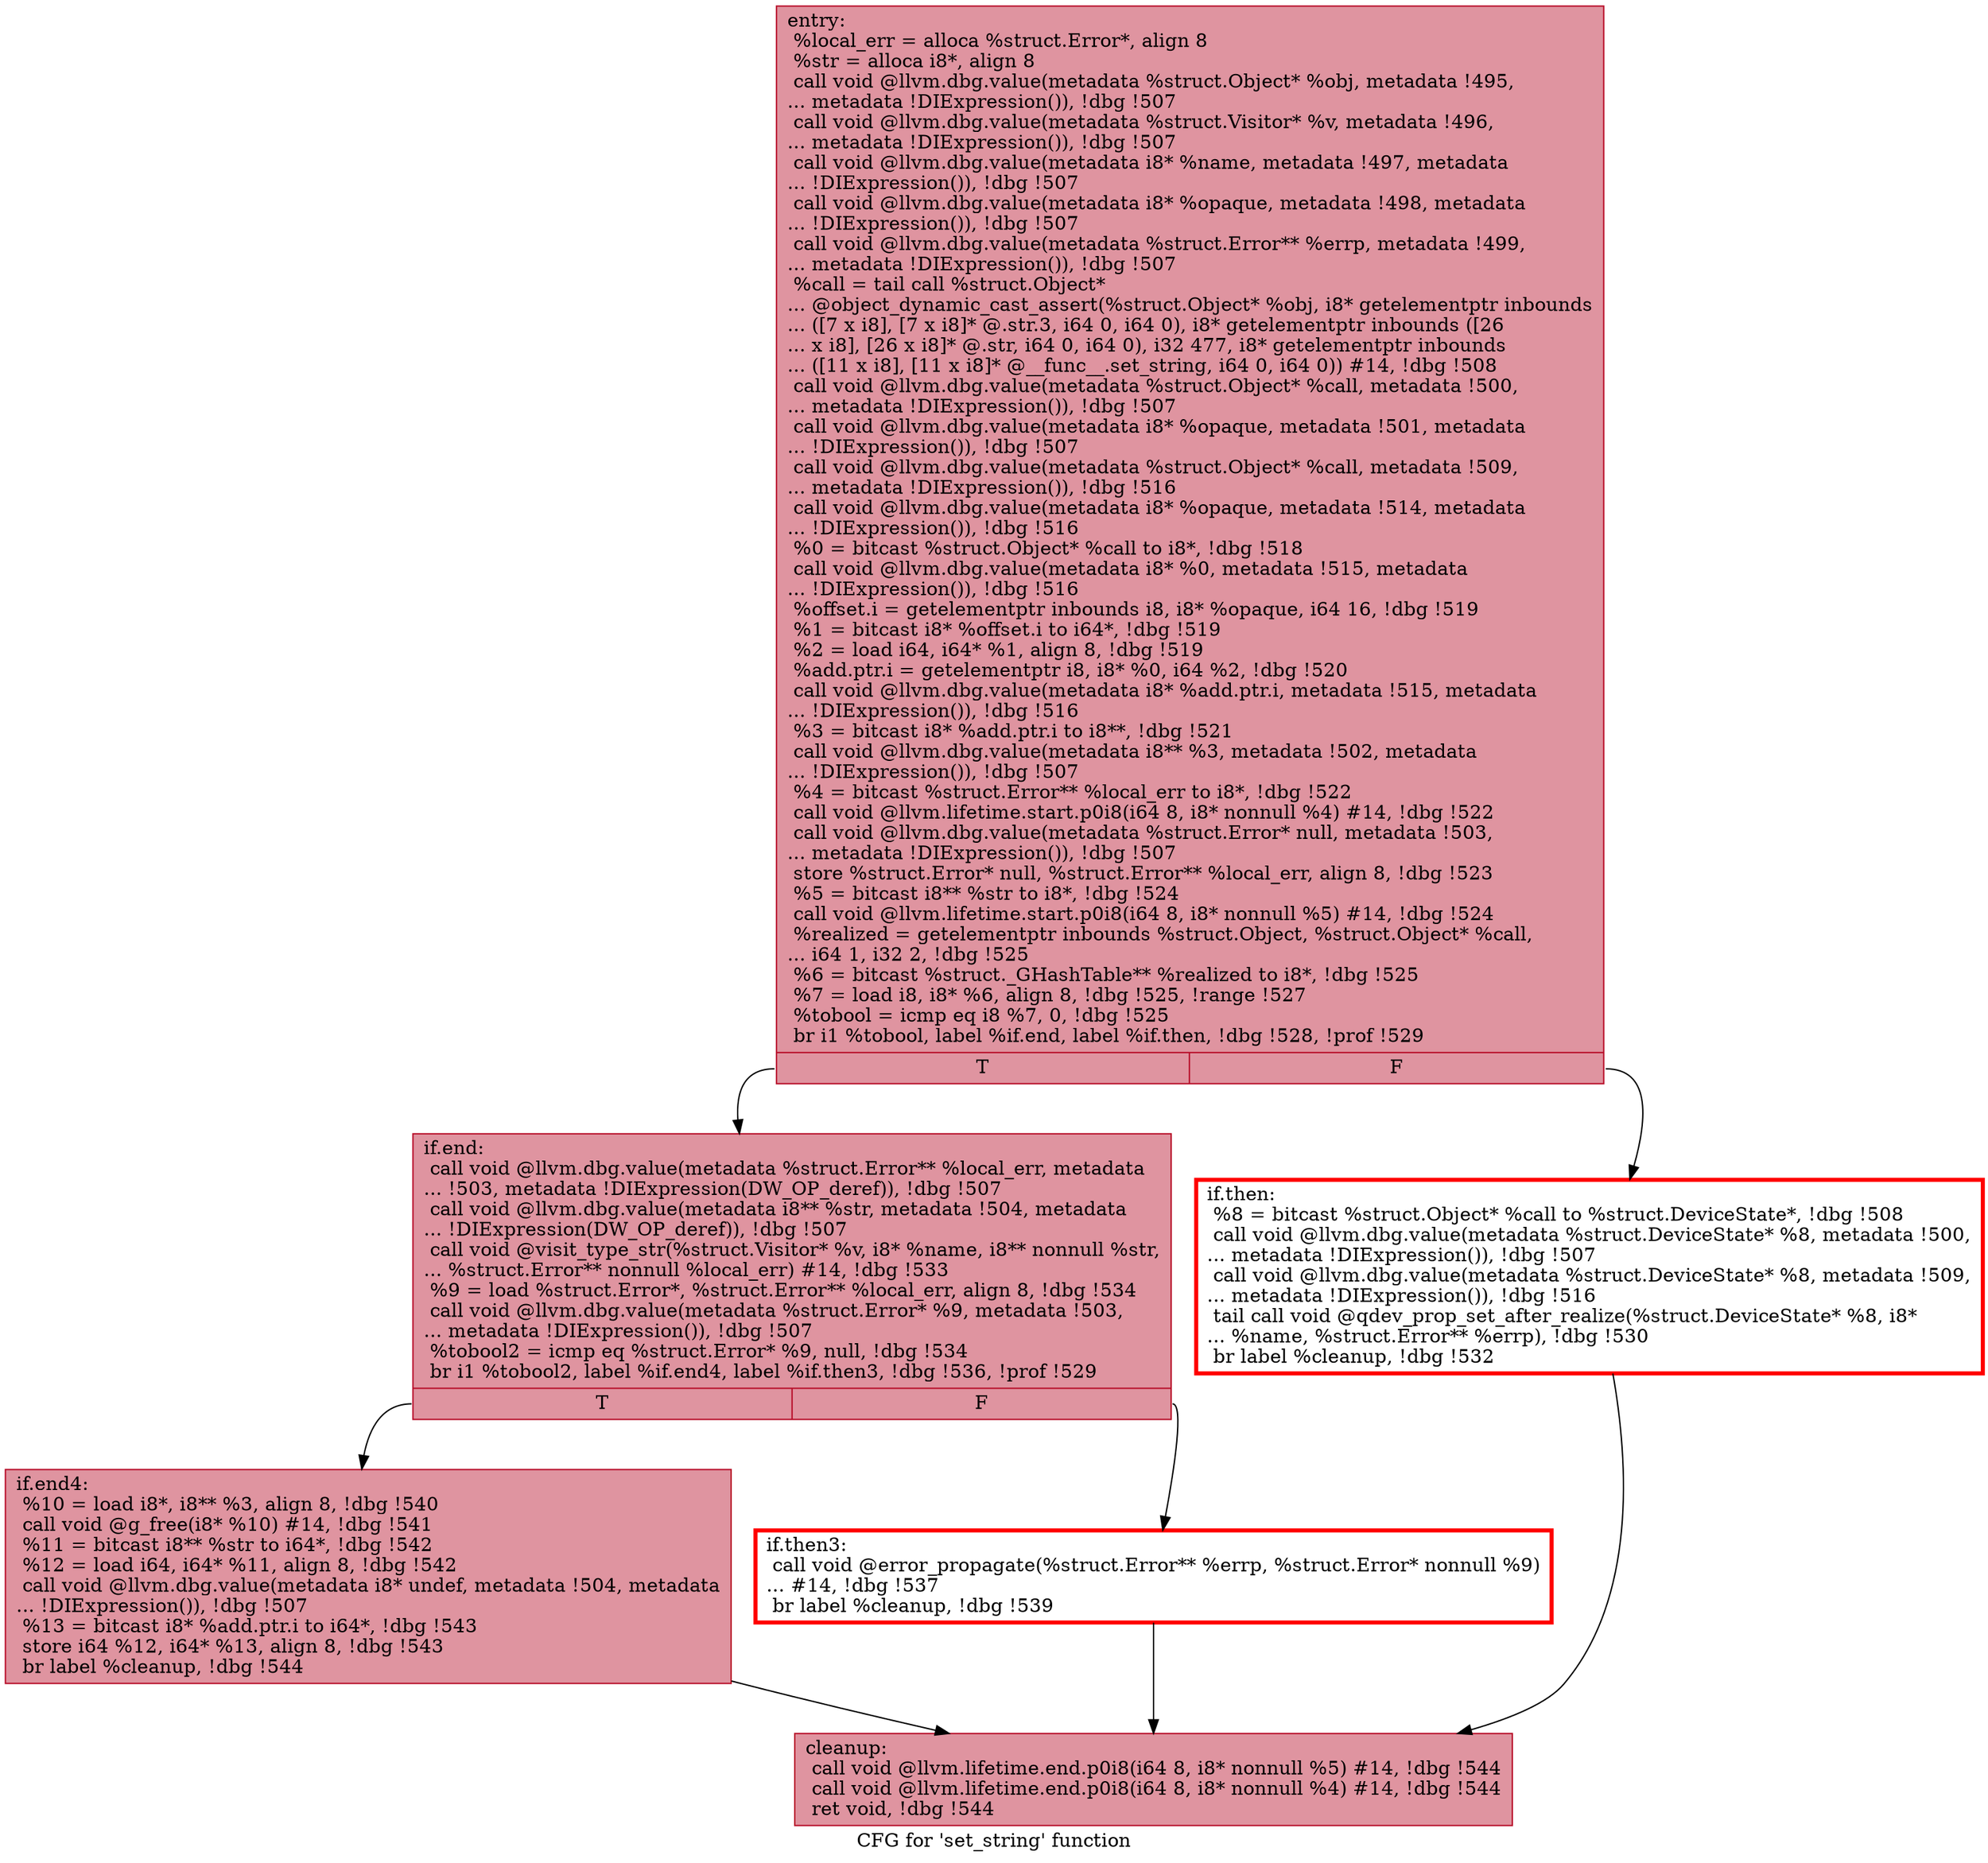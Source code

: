 digraph "CFG for 'set_string' function" {
	label="CFG for 'set_string' function";

	Node0x55fb356ee2f0 [shape=record,color="#b70d28ff", style=filled, fillcolor="#b70d2870",label="{entry:\l  %local_err = alloca %struct.Error*, align 8\l  %str = alloca i8*, align 8\l  call void @llvm.dbg.value(metadata %struct.Object* %obj, metadata !495,\l... metadata !DIExpression()), !dbg !507\l  call void @llvm.dbg.value(metadata %struct.Visitor* %v, metadata !496,\l... metadata !DIExpression()), !dbg !507\l  call void @llvm.dbg.value(metadata i8* %name, metadata !497, metadata\l... !DIExpression()), !dbg !507\l  call void @llvm.dbg.value(metadata i8* %opaque, metadata !498, metadata\l... !DIExpression()), !dbg !507\l  call void @llvm.dbg.value(metadata %struct.Error** %errp, metadata !499,\l... metadata !DIExpression()), !dbg !507\l  %call = tail call %struct.Object*\l... @object_dynamic_cast_assert(%struct.Object* %obj, i8* getelementptr inbounds\l... ([7 x i8], [7 x i8]* @.str.3, i64 0, i64 0), i8* getelementptr inbounds ([26\l... x i8], [26 x i8]* @.str, i64 0, i64 0), i32 477, i8* getelementptr inbounds\l... ([11 x i8], [11 x i8]* @__func__.set_string, i64 0, i64 0)) #14, !dbg !508\l  call void @llvm.dbg.value(metadata %struct.Object* %call, metadata !500,\l... metadata !DIExpression()), !dbg !507\l  call void @llvm.dbg.value(metadata i8* %opaque, metadata !501, metadata\l... !DIExpression()), !dbg !507\l  call void @llvm.dbg.value(metadata %struct.Object* %call, metadata !509,\l... metadata !DIExpression()), !dbg !516\l  call void @llvm.dbg.value(metadata i8* %opaque, metadata !514, metadata\l... !DIExpression()), !dbg !516\l  %0 = bitcast %struct.Object* %call to i8*, !dbg !518\l  call void @llvm.dbg.value(metadata i8* %0, metadata !515, metadata\l... !DIExpression()), !dbg !516\l  %offset.i = getelementptr inbounds i8, i8* %opaque, i64 16, !dbg !519\l  %1 = bitcast i8* %offset.i to i64*, !dbg !519\l  %2 = load i64, i64* %1, align 8, !dbg !519\l  %add.ptr.i = getelementptr i8, i8* %0, i64 %2, !dbg !520\l  call void @llvm.dbg.value(metadata i8* %add.ptr.i, metadata !515, metadata\l... !DIExpression()), !dbg !516\l  %3 = bitcast i8* %add.ptr.i to i8**, !dbg !521\l  call void @llvm.dbg.value(metadata i8** %3, metadata !502, metadata\l... !DIExpression()), !dbg !507\l  %4 = bitcast %struct.Error** %local_err to i8*, !dbg !522\l  call void @llvm.lifetime.start.p0i8(i64 8, i8* nonnull %4) #14, !dbg !522\l  call void @llvm.dbg.value(metadata %struct.Error* null, metadata !503,\l... metadata !DIExpression()), !dbg !507\l  store %struct.Error* null, %struct.Error** %local_err, align 8, !dbg !523\l  %5 = bitcast i8** %str to i8*, !dbg !524\l  call void @llvm.lifetime.start.p0i8(i64 8, i8* nonnull %5) #14, !dbg !524\l  %realized = getelementptr inbounds %struct.Object, %struct.Object* %call,\l... i64 1, i32 2, !dbg !525\l  %6 = bitcast %struct._GHashTable** %realized to i8*, !dbg !525\l  %7 = load i8, i8* %6, align 8, !dbg !525, !range !527\l  %tobool = icmp eq i8 %7, 0, !dbg !525\l  br i1 %tobool, label %if.end, label %if.then, !dbg !528, !prof !529\l|{<s0>T|<s1>F}}"];
	Node0x55fb356ee2f0:s0 -> Node0x55fb356f92e0;
	Node0x55fb356ee2f0:s1 -> Node0x55fb356f9270;
	Node0x55fb356f9270 [shape=record,penwidth=3.0, color="red",label="{if.then:                                          \l  %8 = bitcast %struct.Object* %call to %struct.DeviceState*, !dbg !508\l  call void @llvm.dbg.value(metadata %struct.DeviceState* %8, metadata !500,\l... metadata !DIExpression()), !dbg !507\l  call void @llvm.dbg.value(metadata %struct.DeviceState* %8, metadata !509,\l... metadata !DIExpression()), !dbg !516\l  tail call void @qdev_prop_set_after_realize(%struct.DeviceState* %8, i8*\l... %name, %struct.Error** %errp), !dbg !530\l  br label %cleanup, !dbg !532\l}"];
	Node0x55fb356f9270 -> Node0x55fb356f9bf0;
	Node0x55fb356f92e0 [shape=record,color="#b70d28ff", style=filled, fillcolor="#b70d2870",label="{if.end:                                           \l  call void @llvm.dbg.value(metadata %struct.Error** %local_err, metadata\l... !503, metadata !DIExpression(DW_OP_deref)), !dbg !507\l  call void @llvm.dbg.value(metadata i8** %str, metadata !504, metadata\l... !DIExpression(DW_OP_deref)), !dbg !507\l  call void @visit_type_str(%struct.Visitor* %v, i8* %name, i8** nonnull %str,\l... %struct.Error** nonnull %local_err) #14, !dbg !533\l  %9 = load %struct.Error*, %struct.Error** %local_err, align 8, !dbg !534\l  call void @llvm.dbg.value(metadata %struct.Error* %9, metadata !503,\l... metadata !DIExpression()), !dbg !507\l  %tobool2 = icmp eq %struct.Error* %9, null, !dbg !534\l  br i1 %tobool2, label %if.end4, label %if.then3, !dbg !536, !prof !529\l|{<s0>T|<s1>F}}"];
	Node0x55fb356f92e0:s0 -> Node0x55fb356fa450;
	Node0x55fb356f92e0:s1 -> Node0x55fb356fa3e0;
	Node0x55fb356fa3e0 [shape=record,penwidth=3.0, color="red",label="{if.then3:                                         \l  call void @error_propagate(%struct.Error** %errp, %struct.Error* nonnull %9)\l... #14, !dbg !537\l  br label %cleanup, !dbg !539\l}"];
	Node0x55fb356fa3e0 -> Node0x55fb356f9bf0;
	Node0x55fb356fa450 [shape=record,color="#b70d28ff", style=filled, fillcolor="#b70d2870",label="{if.end4:                                          \l  %10 = load i8*, i8** %3, align 8, !dbg !540\l  call void @g_free(i8* %10) #14, !dbg !541\l  %11 = bitcast i8** %str to i64*, !dbg !542\l  %12 = load i64, i64* %11, align 8, !dbg !542\l  call void @llvm.dbg.value(metadata i8* undef, metadata !504, metadata\l... !DIExpression()), !dbg !507\l  %13 = bitcast i8* %add.ptr.i to i64*, !dbg !543\l  store i64 %12, i64* %13, align 8, !dbg !543\l  br label %cleanup, !dbg !544\l}"];
	Node0x55fb356fa450 -> Node0x55fb356f9bf0;
	Node0x55fb356f9bf0 [shape=record,color="#b70d28ff", style=filled, fillcolor="#b70d2870",label="{cleanup:                                          \l  call void @llvm.lifetime.end.p0i8(i64 8, i8* nonnull %5) #14, !dbg !544\l  call void @llvm.lifetime.end.p0i8(i64 8, i8* nonnull %4) #14, !dbg !544\l  ret void, !dbg !544\l}"];
}
